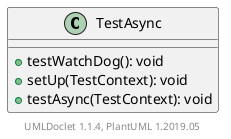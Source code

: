 @startuml

    class TestAsync [[TestAsync.html]] {
        +testWatchDog(): void
        +setUp(TestContext): void
        +testAsync(TestContext): void
    }


    center footer UMLDoclet 1.1.4, PlantUML 1.2019.05
@enduml
